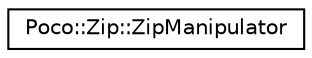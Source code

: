 digraph "Graphical Class Hierarchy"
{
 // LATEX_PDF_SIZE
  edge [fontname="Helvetica",fontsize="10",labelfontname="Helvetica",labelfontsize="10"];
  node [fontname="Helvetica",fontsize="10",shape=record];
  rankdir="LR";
  Node0 [label="Poco::Zip::ZipManipulator",height=0.2,width=0.4,color="black", fillcolor="white", style="filled",URL="$classPoco_1_1Zip_1_1ZipManipulator.html",tooltip="ZipManipulator allows to add/remove/update files inside zip files."];
}
